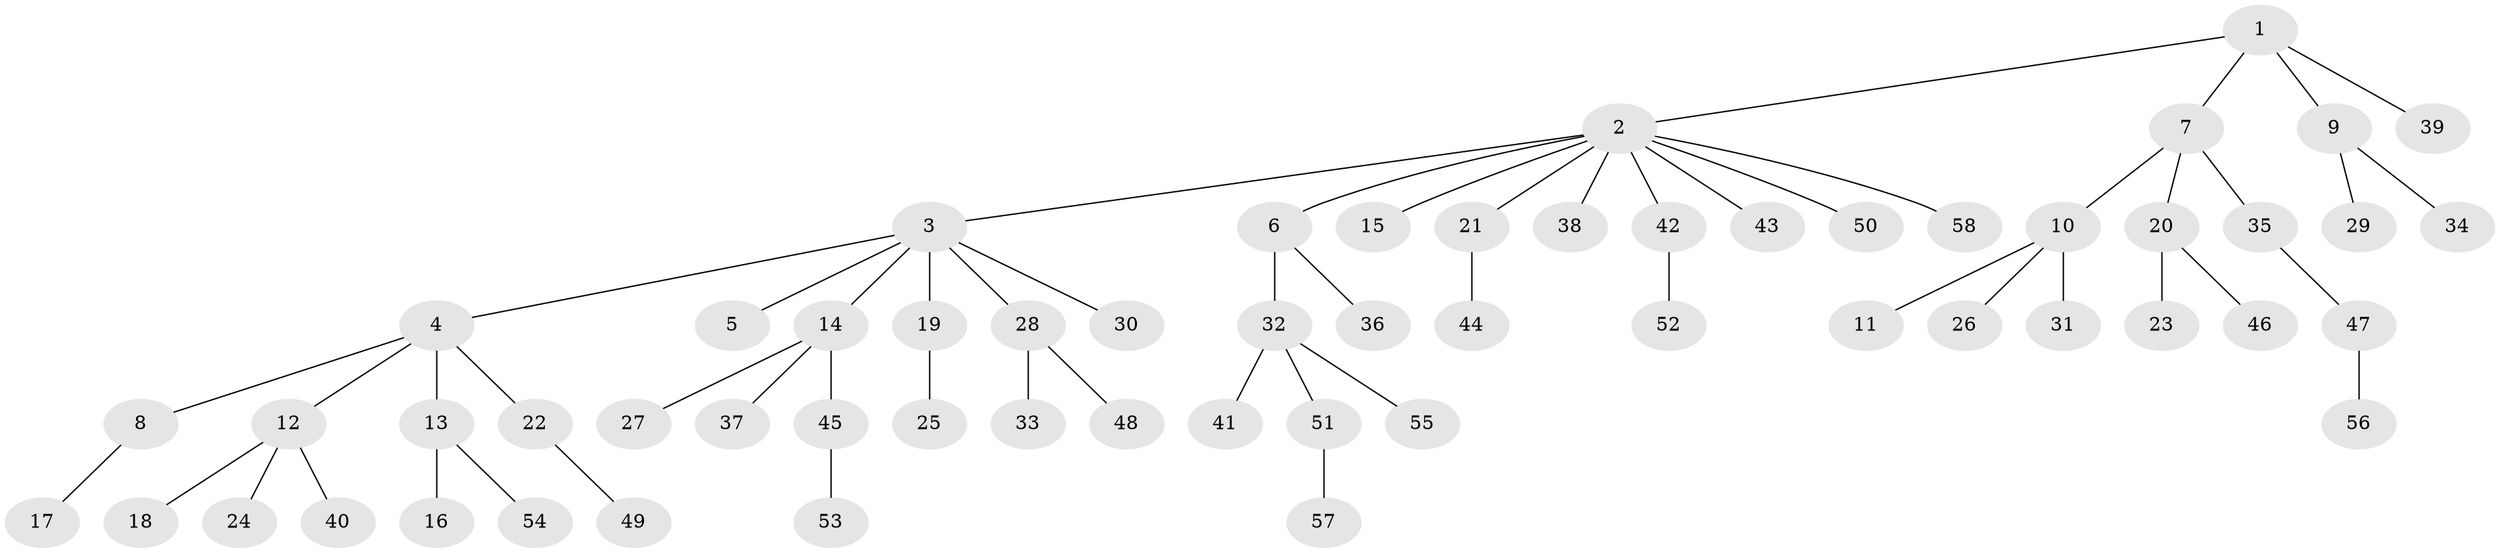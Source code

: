 // coarse degree distribution, {5: 0.05, 11: 0.025, 7: 0.025, 1: 0.7, 4: 0.025, 3: 0.1, 2: 0.075}
// Generated by graph-tools (version 1.1) at 2025/42/03/06/25 10:42:05]
// undirected, 58 vertices, 57 edges
graph export_dot {
graph [start="1"]
  node [color=gray90,style=filled];
  1;
  2;
  3;
  4;
  5;
  6;
  7;
  8;
  9;
  10;
  11;
  12;
  13;
  14;
  15;
  16;
  17;
  18;
  19;
  20;
  21;
  22;
  23;
  24;
  25;
  26;
  27;
  28;
  29;
  30;
  31;
  32;
  33;
  34;
  35;
  36;
  37;
  38;
  39;
  40;
  41;
  42;
  43;
  44;
  45;
  46;
  47;
  48;
  49;
  50;
  51;
  52;
  53;
  54;
  55;
  56;
  57;
  58;
  1 -- 2;
  1 -- 7;
  1 -- 9;
  1 -- 39;
  2 -- 3;
  2 -- 6;
  2 -- 15;
  2 -- 21;
  2 -- 38;
  2 -- 42;
  2 -- 43;
  2 -- 50;
  2 -- 58;
  3 -- 4;
  3 -- 5;
  3 -- 14;
  3 -- 19;
  3 -- 28;
  3 -- 30;
  4 -- 8;
  4 -- 12;
  4 -- 13;
  4 -- 22;
  6 -- 32;
  6 -- 36;
  7 -- 10;
  7 -- 20;
  7 -- 35;
  8 -- 17;
  9 -- 29;
  9 -- 34;
  10 -- 11;
  10 -- 26;
  10 -- 31;
  12 -- 18;
  12 -- 24;
  12 -- 40;
  13 -- 16;
  13 -- 54;
  14 -- 27;
  14 -- 37;
  14 -- 45;
  19 -- 25;
  20 -- 23;
  20 -- 46;
  21 -- 44;
  22 -- 49;
  28 -- 33;
  28 -- 48;
  32 -- 41;
  32 -- 51;
  32 -- 55;
  35 -- 47;
  42 -- 52;
  45 -- 53;
  47 -- 56;
  51 -- 57;
}
